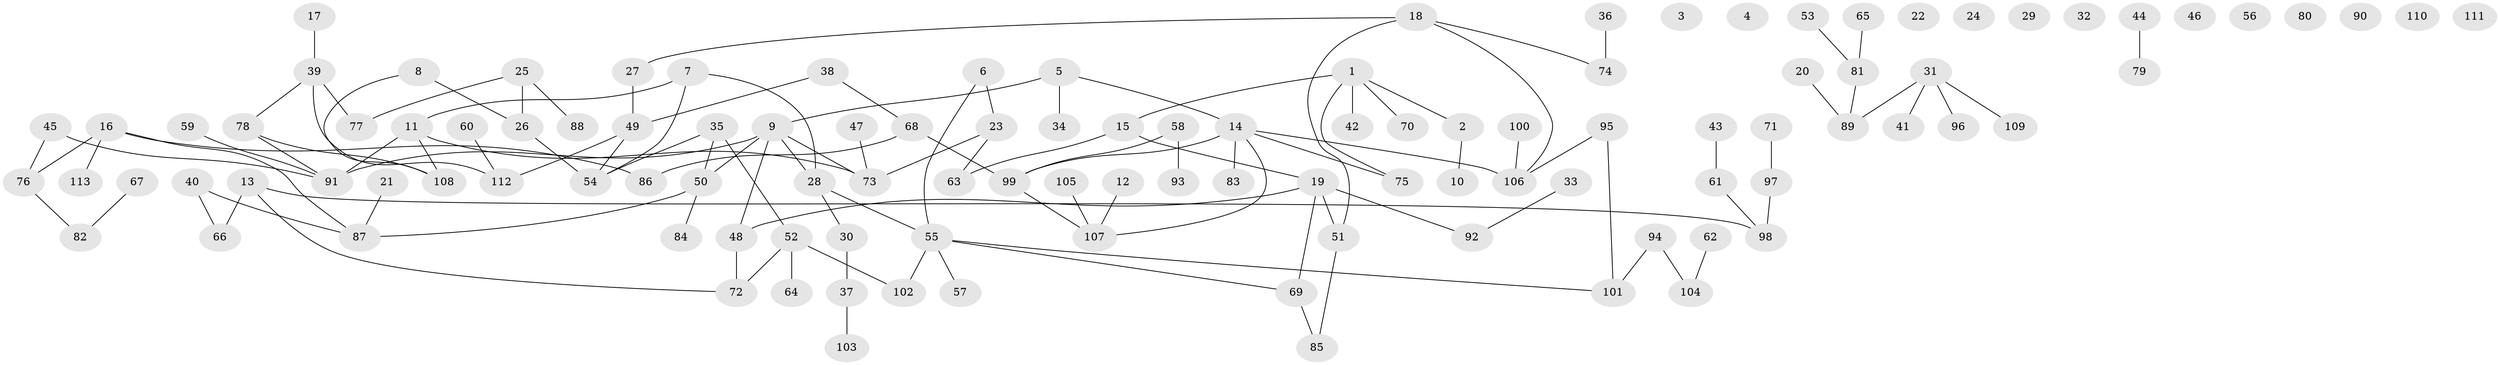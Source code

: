// coarse degree distribution, {5: 0.10256410256410256, 1: 0.32051282051282054, 0: 0.16666666666666666, 2: 0.14102564102564102, 3: 0.15384615384615385, 8: 0.01282051282051282, 4: 0.07692307692307693, 6: 0.01282051282051282, 7: 0.01282051282051282}
// Generated by graph-tools (version 1.1) at 2025/41/03/06/25 10:41:23]
// undirected, 113 vertices, 120 edges
graph export_dot {
graph [start="1"]
  node [color=gray90,style=filled];
  1;
  2;
  3;
  4;
  5;
  6;
  7;
  8;
  9;
  10;
  11;
  12;
  13;
  14;
  15;
  16;
  17;
  18;
  19;
  20;
  21;
  22;
  23;
  24;
  25;
  26;
  27;
  28;
  29;
  30;
  31;
  32;
  33;
  34;
  35;
  36;
  37;
  38;
  39;
  40;
  41;
  42;
  43;
  44;
  45;
  46;
  47;
  48;
  49;
  50;
  51;
  52;
  53;
  54;
  55;
  56;
  57;
  58;
  59;
  60;
  61;
  62;
  63;
  64;
  65;
  66;
  67;
  68;
  69;
  70;
  71;
  72;
  73;
  74;
  75;
  76;
  77;
  78;
  79;
  80;
  81;
  82;
  83;
  84;
  85;
  86;
  87;
  88;
  89;
  90;
  91;
  92;
  93;
  94;
  95;
  96;
  97;
  98;
  99;
  100;
  101;
  102;
  103;
  104;
  105;
  106;
  107;
  108;
  109;
  110;
  111;
  112;
  113;
  1 -- 2;
  1 -- 15;
  1 -- 42;
  1 -- 70;
  1 -- 75;
  2 -- 10;
  5 -- 9;
  5 -- 14;
  5 -- 34;
  6 -- 23;
  6 -- 55;
  7 -- 11;
  7 -- 28;
  7 -- 54;
  8 -- 26;
  8 -- 108;
  9 -- 28;
  9 -- 48;
  9 -- 50;
  9 -- 73;
  9 -- 91;
  11 -- 73;
  11 -- 91;
  11 -- 108;
  12 -- 107;
  13 -- 66;
  13 -- 72;
  13 -- 98;
  14 -- 75;
  14 -- 83;
  14 -- 99;
  14 -- 106;
  14 -- 107;
  15 -- 19;
  15 -- 63;
  16 -- 76;
  16 -- 86;
  16 -- 87;
  16 -- 113;
  17 -- 39;
  18 -- 27;
  18 -- 51;
  18 -- 74;
  18 -- 106;
  19 -- 48;
  19 -- 51;
  19 -- 69;
  19 -- 92;
  20 -- 89;
  21 -- 87;
  23 -- 63;
  23 -- 73;
  25 -- 26;
  25 -- 77;
  25 -- 88;
  26 -- 54;
  27 -- 49;
  28 -- 30;
  28 -- 55;
  30 -- 37;
  31 -- 41;
  31 -- 89;
  31 -- 96;
  31 -- 109;
  33 -- 92;
  35 -- 50;
  35 -- 52;
  35 -- 54;
  36 -- 74;
  37 -- 103;
  38 -- 49;
  38 -- 68;
  39 -- 77;
  39 -- 78;
  39 -- 112;
  40 -- 66;
  40 -- 87;
  43 -- 61;
  44 -- 79;
  45 -- 76;
  45 -- 91;
  47 -- 73;
  48 -- 72;
  49 -- 54;
  49 -- 112;
  50 -- 84;
  50 -- 87;
  51 -- 85;
  52 -- 64;
  52 -- 72;
  52 -- 102;
  53 -- 81;
  55 -- 57;
  55 -- 69;
  55 -- 101;
  55 -- 102;
  58 -- 93;
  58 -- 99;
  59 -- 91;
  60 -- 112;
  61 -- 98;
  62 -- 104;
  65 -- 81;
  67 -- 82;
  68 -- 86;
  68 -- 99;
  69 -- 85;
  71 -- 97;
  76 -- 82;
  78 -- 91;
  78 -- 108;
  81 -- 89;
  94 -- 101;
  94 -- 104;
  95 -- 101;
  95 -- 106;
  97 -- 98;
  99 -- 107;
  100 -- 106;
  105 -- 107;
}
